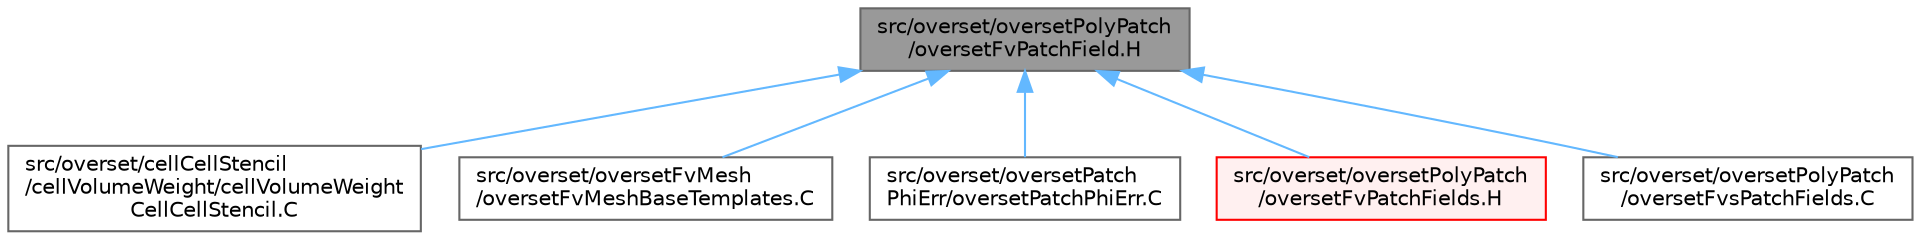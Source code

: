digraph "src/overset/oversetPolyPatch/oversetFvPatchField.H"
{
 // LATEX_PDF_SIZE
  bgcolor="transparent";
  edge [fontname=Helvetica,fontsize=10,labelfontname=Helvetica,labelfontsize=10];
  node [fontname=Helvetica,fontsize=10,shape=box,height=0.2,width=0.4];
  Node1 [id="Node000001",label="src/overset/oversetPolyPatch\l/oversetFvPatchField.H",height=0.2,width=0.4,color="gray40", fillcolor="grey60", style="filled", fontcolor="black",tooltip=" "];
  Node1 -> Node2 [id="edge1_Node000001_Node000002",dir="back",color="steelblue1",style="solid",tooltip=" "];
  Node2 [id="Node000002",label="src/overset/cellCellStencil\l/cellVolumeWeight/cellVolumeWeight\lCellCellStencil.C",height=0.2,width=0.4,color="grey40", fillcolor="white", style="filled",URL="$cellVolumeWeightCellCellStencil_8C.html",tooltip=" "];
  Node1 -> Node3 [id="edge2_Node000001_Node000003",dir="back",color="steelblue1",style="solid",tooltip=" "];
  Node3 [id="Node000003",label="src/overset/oversetFvMesh\l/oversetFvMeshBaseTemplates.C",height=0.2,width=0.4,color="grey40", fillcolor="white", style="filled",URL="$oversetFvMeshBaseTemplates_8C.html",tooltip=" "];
  Node1 -> Node4 [id="edge3_Node000001_Node000004",dir="back",color="steelblue1",style="solid",tooltip=" "];
  Node4 [id="Node000004",label="src/overset/oversetPatch\lPhiErr/oversetPatchPhiErr.C",height=0.2,width=0.4,color="grey40", fillcolor="white", style="filled",URL="$oversetPatchPhiErr_8C.html",tooltip=" "];
  Node1 -> Node5 [id="edge4_Node000001_Node000005",dir="back",color="steelblue1",style="solid",tooltip=" "];
  Node5 [id="Node000005",label="src/overset/oversetPolyPatch\l/oversetFvPatchFields.H",height=0.2,width=0.4,color="red", fillcolor="#FFF0F0", style="filled",URL="$oversetFvPatchFields_8H.html",tooltip=" "];
  Node1 -> Node9 [id="edge5_Node000001_Node000009",dir="back",color="steelblue1",style="solid",tooltip=" "];
  Node9 [id="Node000009",label="src/overset/oversetPolyPatch\l/oversetFvsPatchFields.C",height=0.2,width=0.4,color="grey40", fillcolor="white", style="filled",URL="$oversetFvsPatchFields_8C.html",tooltip=" "];
}
